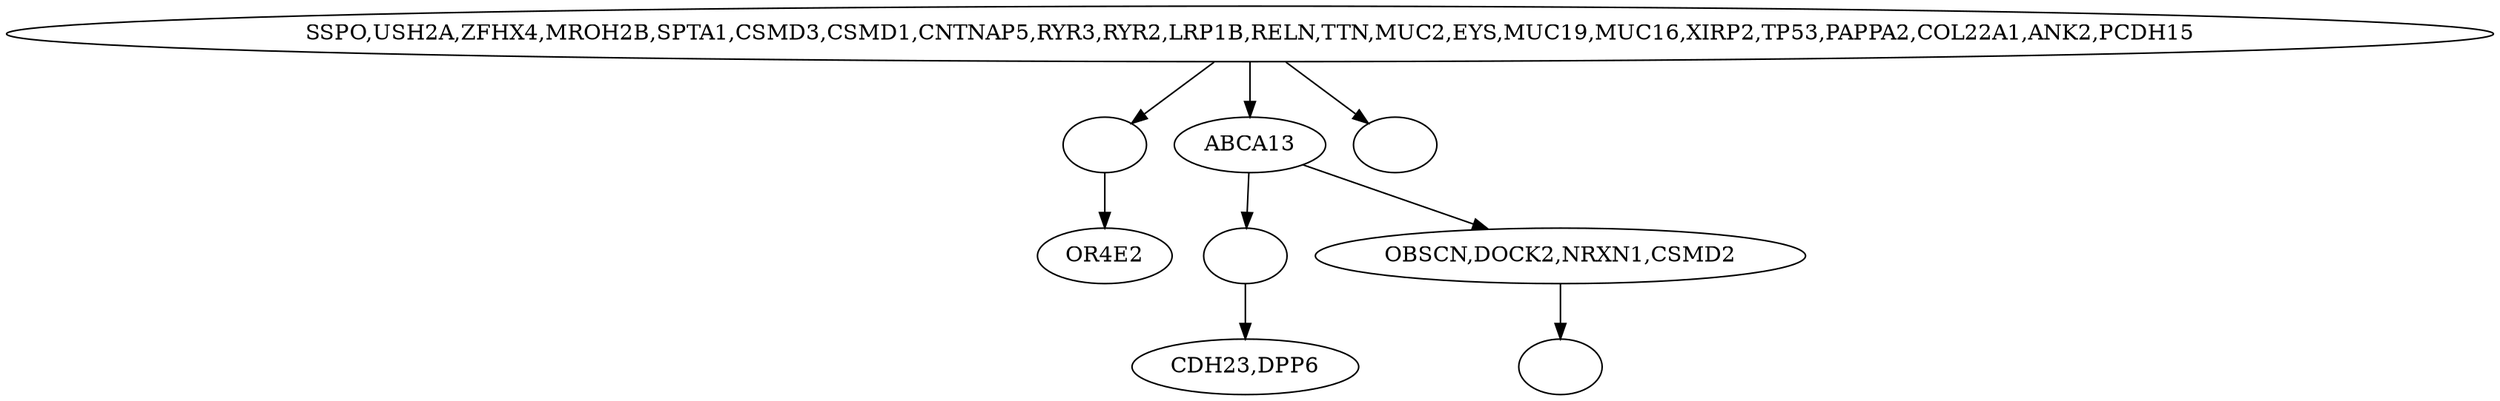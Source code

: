 digraph {
v9 [label=""]v4 [label="OR4E2"]v6 [label=""]v5 [label="CDH23,DPP6"]v3 [label="ABCA13"]v2 [label="OBSCN,DOCK2,NRXN1,CSMD2"]v8 [label=""]v1 [label="SSPO,USH2A,ZFHX4,MROH2B,SPTA1,CSMD3,CSMD1,CNTNAP5,RYR3,RYR2,LRP1B,RELN,TTN,MUC2,EYS,MUC19,MUC16,XIRP2,TP53,PAPPA2,COL22A1,ANK2,PCDH15"]v7 [label=""]	v9 -> v4;
	v6 -> v5;
	v3 -> v6;
	v3 -> v2;
	v2 -> v8;
	v1 -> v9;
	v1 -> v7;
	v1 -> v3;
}